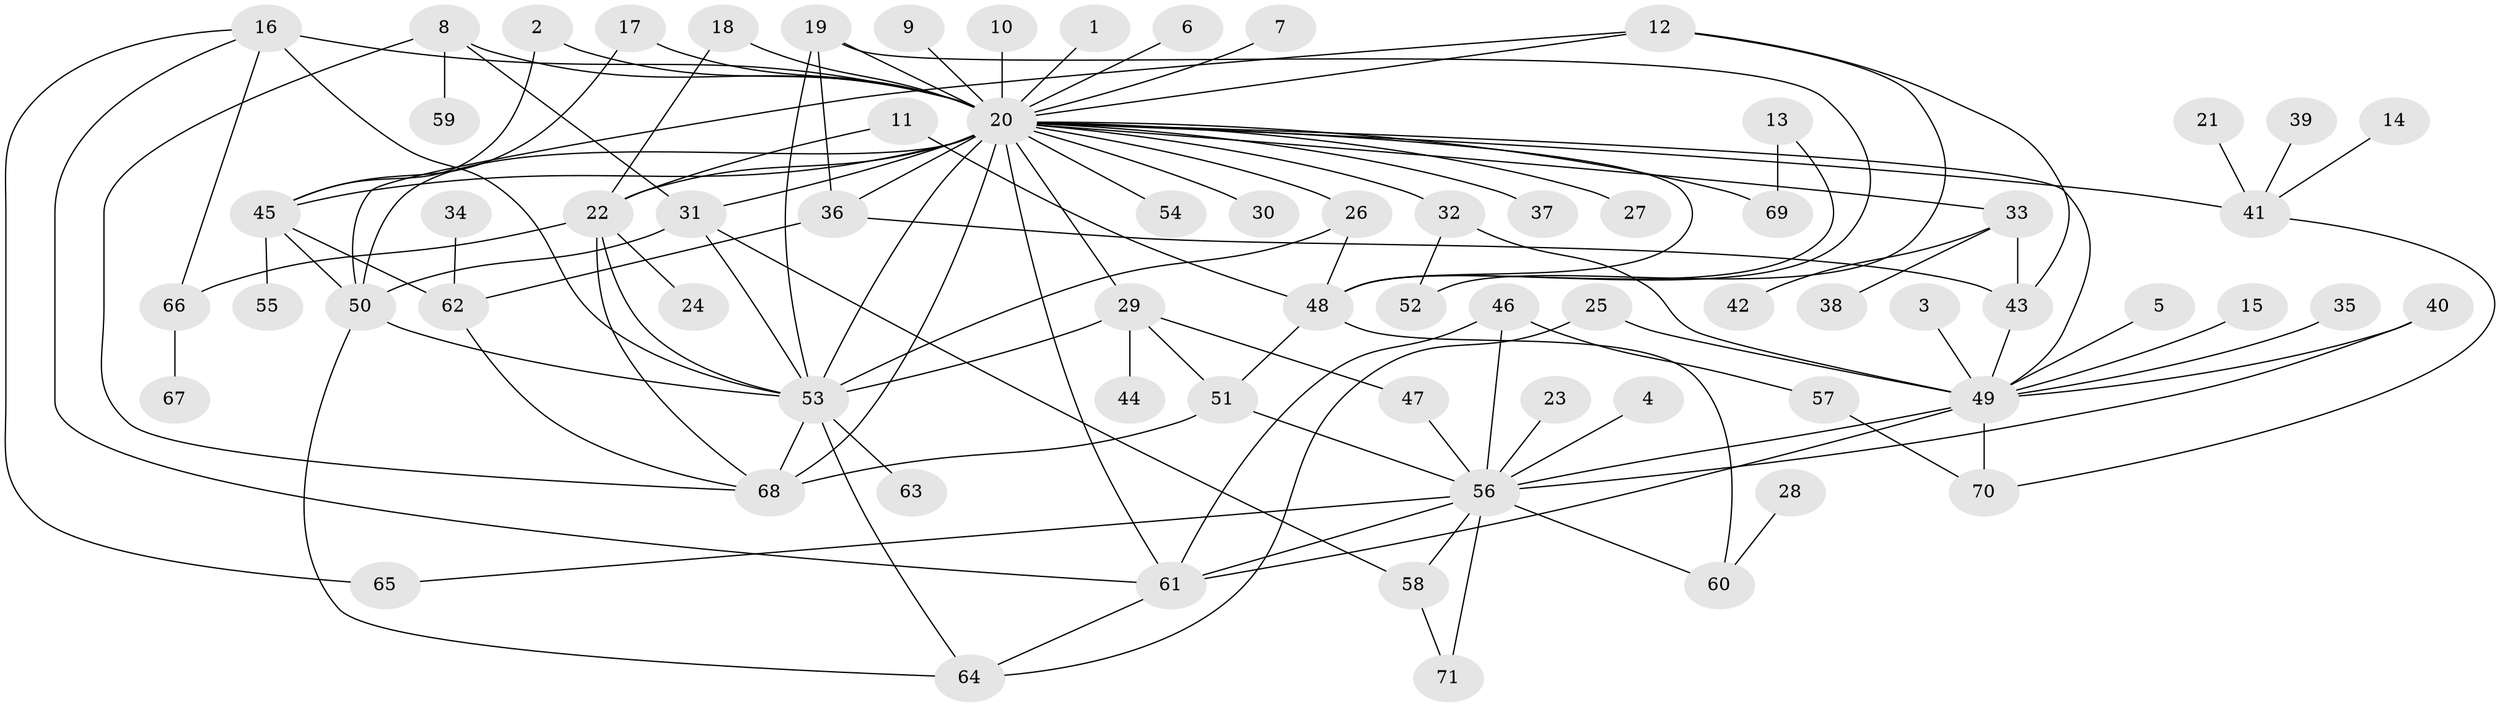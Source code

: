 // original degree distribution, {41: 0.0070921985815602835, 1: 0.4326241134751773, 6: 0.0070921985815602835, 5: 0.0425531914893617, 7: 0.03546099290780142, 12: 0.0070921985815602835, 4: 0.07801418439716312, 2: 0.19858156028368795, 8: 0.0070921985815602835, 14: 0.014184397163120567, 3: 0.16312056737588654, 10: 0.0070921985815602835}
// Generated by graph-tools (version 1.1) at 2025/36/03/04/25 23:36:56]
// undirected, 71 vertices, 118 edges
graph export_dot {
  node [color=gray90,style=filled];
  1;
  2;
  3;
  4;
  5;
  6;
  7;
  8;
  9;
  10;
  11;
  12;
  13;
  14;
  15;
  16;
  17;
  18;
  19;
  20;
  21;
  22;
  23;
  24;
  25;
  26;
  27;
  28;
  29;
  30;
  31;
  32;
  33;
  34;
  35;
  36;
  37;
  38;
  39;
  40;
  41;
  42;
  43;
  44;
  45;
  46;
  47;
  48;
  49;
  50;
  51;
  52;
  53;
  54;
  55;
  56;
  57;
  58;
  59;
  60;
  61;
  62;
  63;
  64;
  65;
  66;
  67;
  68;
  69;
  70;
  71;
  1 -- 20 [weight=1.0];
  2 -- 20 [weight=1.0];
  2 -- 45 [weight=1.0];
  3 -- 49 [weight=1.0];
  4 -- 56 [weight=1.0];
  5 -- 49 [weight=1.0];
  6 -- 20 [weight=1.0];
  7 -- 20 [weight=1.0];
  8 -- 20 [weight=1.0];
  8 -- 31 [weight=1.0];
  8 -- 59 [weight=1.0];
  8 -- 68 [weight=1.0];
  9 -- 20 [weight=1.0];
  10 -- 20 [weight=1.0];
  11 -- 22 [weight=1.0];
  11 -- 48 [weight=1.0];
  12 -- 20 [weight=1.0];
  12 -- 43 [weight=1.0];
  12 -- 50 [weight=1.0];
  12 -- 52 [weight=1.0];
  13 -- 48 [weight=1.0];
  13 -- 69 [weight=2.0];
  14 -- 41 [weight=1.0];
  15 -- 49 [weight=1.0];
  16 -- 20 [weight=2.0];
  16 -- 53 [weight=1.0];
  16 -- 61 [weight=1.0];
  16 -- 65 [weight=1.0];
  16 -- 66 [weight=1.0];
  17 -- 20 [weight=1.0];
  17 -- 45 [weight=1.0];
  18 -- 20 [weight=1.0];
  18 -- 22 [weight=1.0];
  19 -- 20 [weight=1.0];
  19 -- 36 [weight=1.0];
  19 -- 48 [weight=1.0];
  19 -- 53 [weight=1.0];
  20 -- 22 [weight=1.0];
  20 -- 26 [weight=1.0];
  20 -- 27 [weight=1.0];
  20 -- 29 [weight=1.0];
  20 -- 30 [weight=1.0];
  20 -- 31 [weight=1.0];
  20 -- 32 [weight=1.0];
  20 -- 33 [weight=1.0];
  20 -- 36 [weight=2.0];
  20 -- 37 [weight=1.0];
  20 -- 41 [weight=2.0];
  20 -- 45 [weight=1.0];
  20 -- 48 [weight=1.0];
  20 -- 49 [weight=1.0];
  20 -- 50 [weight=1.0];
  20 -- 53 [weight=1.0];
  20 -- 54 [weight=1.0];
  20 -- 61 [weight=1.0];
  20 -- 68 [weight=2.0];
  20 -- 69 [weight=1.0];
  21 -- 41 [weight=1.0];
  22 -- 24 [weight=1.0];
  22 -- 53 [weight=1.0];
  22 -- 66 [weight=1.0];
  22 -- 68 [weight=1.0];
  23 -- 56 [weight=1.0];
  25 -- 49 [weight=1.0];
  25 -- 64 [weight=1.0];
  26 -- 48 [weight=1.0];
  26 -- 53 [weight=1.0];
  28 -- 60 [weight=1.0];
  29 -- 44 [weight=1.0];
  29 -- 47 [weight=1.0];
  29 -- 51 [weight=1.0];
  29 -- 53 [weight=1.0];
  31 -- 50 [weight=1.0];
  31 -- 53 [weight=1.0];
  31 -- 58 [weight=1.0];
  32 -- 49 [weight=2.0];
  32 -- 52 [weight=1.0];
  33 -- 38 [weight=1.0];
  33 -- 42 [weight=1.0];
  33 -- 43 [weight=1.0];
  34 -- 62 [weight=1.0];
  35 -- 49 [weight=1.0];
  36 -- 43 [weight=1.0];
  36 -- 62 [weight=1.0];
  39 -- 41 [weight=1.0];
  40 -- 49 [weight=1.0];
  40 -- 56 [weight=1.0];
  41 -- 70 [weight=1.0];
  43 -- 49 [weight=1.0];
  45 -- 50 [weight=1.0];
  45 -- 55 [weight=1.0];
  45 -- 62 [weight=1.0];
  46 -- 56 [weight=1.0];
  46 -- 57 [weight=1.0];
  46 -- 61 [weight=1.0];
  47 -- 56 [weight=1.0];
  48 -- 51 [weight=1.0];
  48 -- 60 [weight=1.0];
  49 -- 56 [weight=1.0];
  49 -- 61 [weight=1.0];
  49 -- 70 [weight=1.0];
  50 -- 53 [weight=1.0];
  50 -- 64 [weight=1.0];
  51 -- 56 [weight=2.0];
  51 -- 68 [weight=1.0];
  53 -- 63 [weight=1.0];
  53 -- 64 [weight=1.0];
  53 -- 68 [weight=1.0];
  56 -- 58 [weight=1.0];
  56 -- 60 [weight=1.0];
  56 -- 61 [weight=1.0];
  56 -- 65 [weight=1.0];
  56 -- 71 [weight=1.0];
  57 -- 70 [weight=1.0];
  58 -- 71 [weight=1.0];
  61 -- 64 [weight=1.0];
  62 -- 68 [weight=1.0];
  66 -- 67 [weight=1.0];
}
